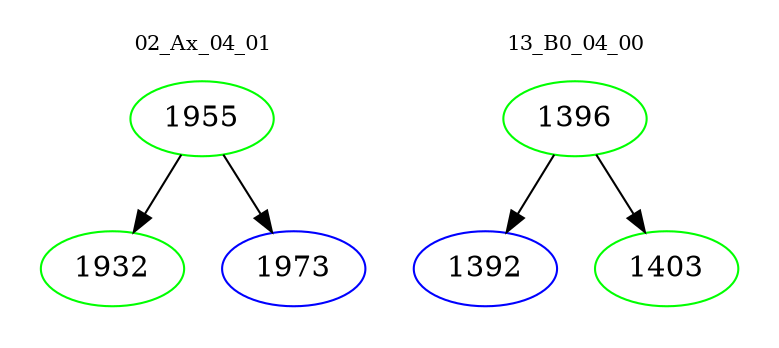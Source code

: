 digraph{
subgraph cluster_0 {
color = white
label = "02_Ax_04_01";
fontsize=10;
T0_1955 [label="1955", color="green"]
T0_1955 -> T0_1932 [color="black"]
T0_1932 [label="1932", color="green"]
T0_1955 -> T0_1973 [color="black"]
T0_1973 [label="1973", color="blue"]
}
subgraph cluster_1 {
color = white
label = "13_B0_04_00";
fontsize=10;
T1_1396 [label="1396", color="green"]
T1_1396 -> T1_1392 [color="black"]
T1_1392 [label="1392", color="blue"]
T1_1396 -> T1_1403 [color="black"]
T1_1403 [label="1403", color="green"]
}
}
